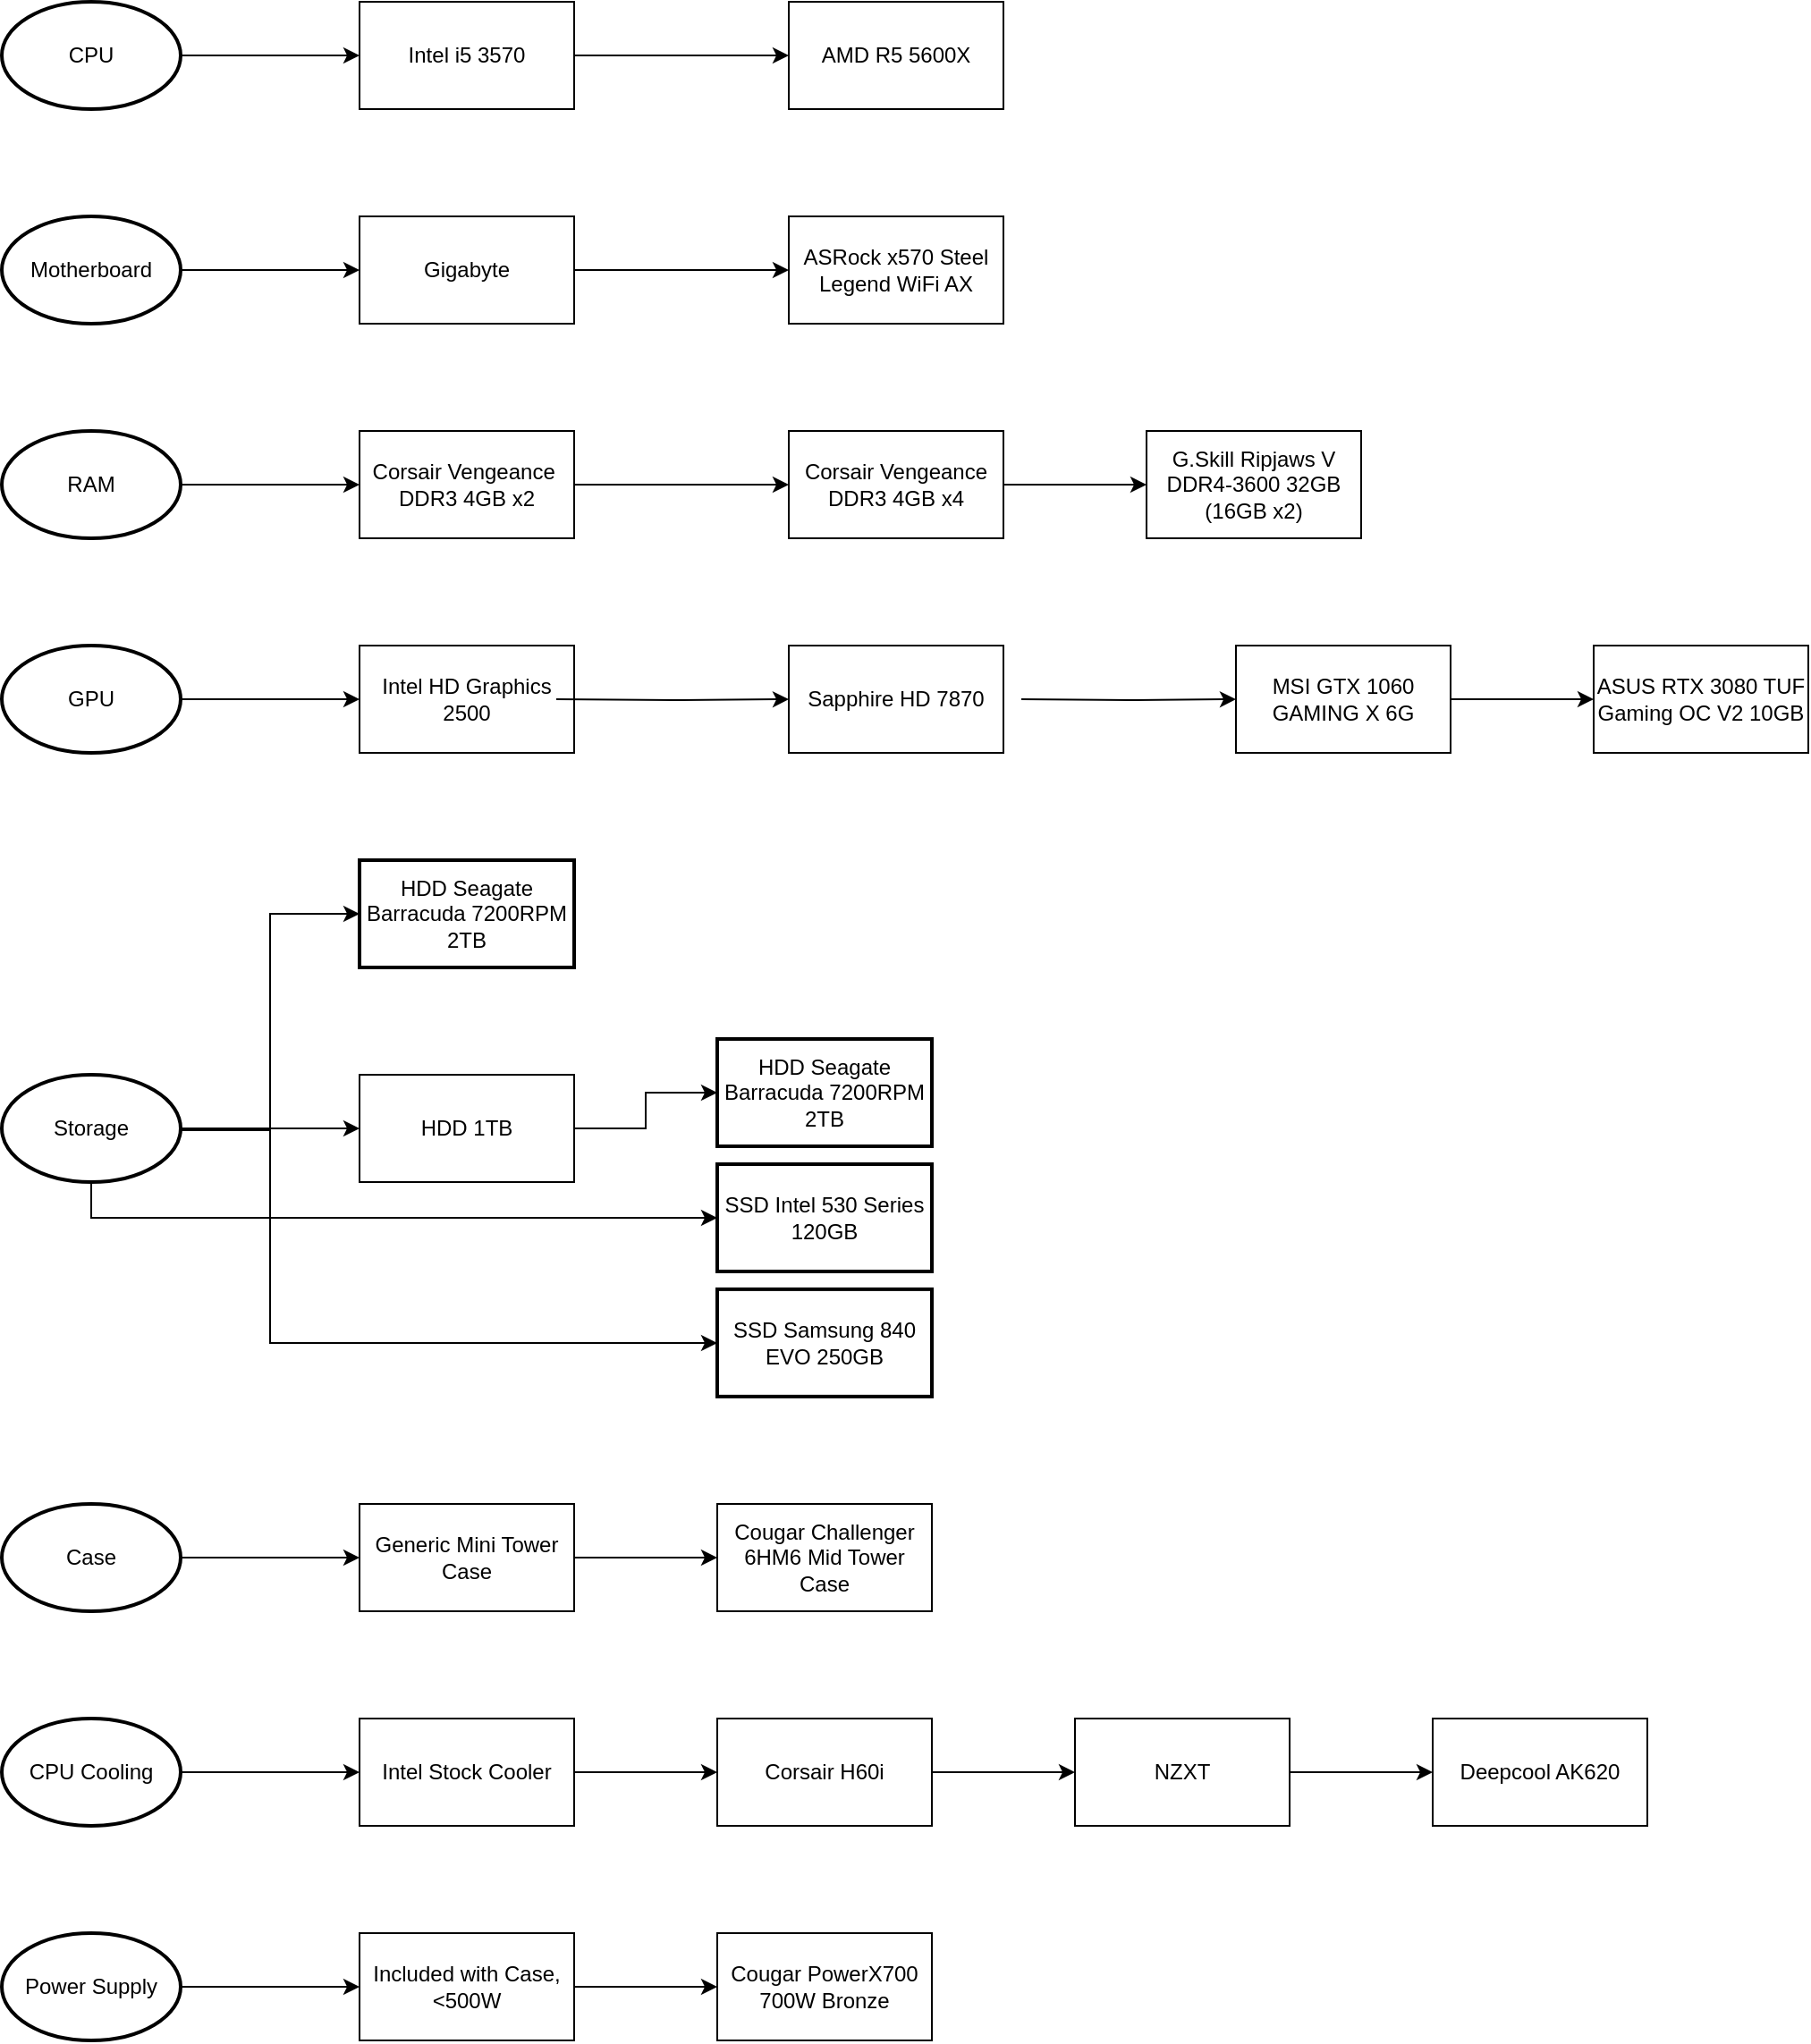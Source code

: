 <mxfile version="21.6.1" type="device">
  <diagram name="Page-1" id="cFIZZ4CqsxknPMJWiG0X">
    <mxGraphModel dx="1981" dy="1119" grid="1" gridSize="10" guides="1" tooltips="1" connect="1" arrows="1" fold="1" page="1" pageScale="1" pageWidth="850" pageHeight="1100" math="0" shadow="0">
      <root>
        <mxCell id="0" />
        <mxCell id="1" parent="0" />
        <mxCell id="CsXaPJ-_1LcKrDsVRI_9-2" value="CPU" style="strokeWidth=2;html=1;shape=mxgraph.flowchart.start_1;whiteSpace=wrap;" vertex="1" parent="1">
          <mxGeometry y="200" width="100" height="60" as="geometry" />
        </mxCell>
        <mxCell id="CsXaPJ-_1LcKrDsVRI_9-33" value="" style="edgeStyle=orthogonalEdgeStyle;rounded=0;orthogonalLoop=1;jettySize=auto;html=1;" edge="1" parent="1" source="CsXaPJ-_1LcKrDsVRI_9-3" target="CsXaPJ-_1LcKrDsVRI_9-32">
          <mxGeometry relative="1" as="geometry" />
        </mxCell>
        <mxCell id="CsXaPJ-_1LcKrDsVRI_9-3" value="Intel i5 3570" style="rounded=0;whiteSpace=wrap;html=1;" vertex="1" parent="1">
          <mxGeometry x="200" y="200" width="120" height="60" as="geometry" />
        </mxCell>
        <mxCell id="CsXaPJ-_1LcKrDsVRI_9-4" value="" style="endArrow=classic;html=1;rounded=0;exitX=1;exitY=0.5;exitDx=0;exitDy=0;exitPerimeter=0;entryX=0;entryY=0.5;entryDx=0;entryDy=0;" edge="1" parent="1" source="CsXaPJ-_1LcKrDsVRI_9-2" target="CsXaPJ-_1LcKrDsVRI_9-3">
          <mxGeometry width="50" height="50" relative="1" as="geometry">
            <mxPoint x="400" y="440" as="sourcePoint" />
            <mxPoint x="450" y="390" as="targetPoint" />
          </mxGeometry>
        </mxCell>
        <mxCell id="CsXaPJ-_1LcKrDsVRI_9-5" value="Motherboard" style="strokeWidth=2;html=1;shape=mxgraph.flowchart.start_1;whiteSpace=wrap;" vertex="1" parent="1">
          <mxGeometry y="320" width="100" height="60" as="geometry" />
        </mxCell>
        <mxCell id="CsXaPJ-_1LcKrDsVRI_9-31" value="" style="edgeStyle=orthogonalEdgeStyle;rounded=0;orthogonalLoop=1;jettySize=auto;html=1;" edge="1" parent="1" source="CsXaPJ-_1LcKrDsVRI_9-6" target="CsXaPJ-_1LcKrDsVRI_9-30">
          <mxGeometry relative="1" as="geometry" />
        </mxCell>
        <mxCell id="CsXaPJ-_1LcKrDsVRI_9-6" value="Gigabyte" style="rounded=0;whiteSpace=wrap;html=1;" vertex="1" parent="1">
          <mxGeometry x="200" y="320" width="120" height="60" as="geometry" />
        </mxCell>
        <mxCell id="CsXaPJ-_1LcKrDsVRI_9-7" value="" style="endArrow=classic;html=1;rounded=0;exitX=1;exitY=0.5;exitDx=0;exitDy=0;exitPerimeter=0;entryX=0;entryY=0.5;entryDx=0;entryDy=0;" edge="1" parent="1" source="CsXaPJ-_1LcKrDsVRI_9-5" target="CsXaPJ-_1LcKrDsVRI_9-6">
          <mxGeometry width="50" height="50" relative="1" as="geometry">
            <mxPoint x="400" y="560" as="sourcePoint" />
            <mxPoint x="450" y="510" as="targetPoint" />
          </mxGeometry>
        </mxCell>
        <mxCell id="CsXaPJ-_1LcKrDsVRI_9-8" value="RAM" style="strokeWidth=2;html=1;shape=mxgraph.flowchart.start_1;whiteSpace=wrap;" vertex="1" parent="1">
          <mxGeometry y="440" width="100" height="60" as="geometry" />
        </mxCell>
        <mxCell id="CsXaPJ-_1LcKrDsVRI_9-36" value="" style="edgeStyle=orthogonalEdgeStyle;rounded=0;orthogonalLoop=1;jettySize=auto;html=1;" edge="1" parent="1" source="CsXaPJ-_1LcKrDsVRI_9-9" target="CsXaPJ-_1LcKrDsVRI_9-35">
          <mxGeometry relative="1" as="geometry" />
        </mxCell>
        <mxCell id="CsXaPJ-_1LcKrDsVRI_9-9" value="Corsair Vengeance&amp;nbsp; DDR3 4GB x2" style="rounded=0;whiteSpace=wrap;html=1;" vertex="1" parent="1">
          <mxGeometry x="200" y="440" width="120" height="60" as="geometry" />
        </mxCell>
        <mxCell id="CsXaPJ-_1LcKrDsVRI_9-10" value="" style="endArrow=classic;html=1;rounded=0;exitX=1;exitY=0.5;exitDx=0;exitDy=0;exitPerimeter=0;entryX=0;entryY=0.5;entryDx=0;entryDy=0;" edge="1" parent="1" source="CsXaPJ-_1LcKrDsVRI_9-8" target="CsXaPJ-_1LcKrDsVRI_9-9">
          <mxGeometry width="50" height="50" relative="1" as="geometry">
            <mxPoint x="400" y="680" as="sourcePoint" />
            <mxPoint x="450" y="630" as="targetPoint" />
          </mxGeometry>
        </mxCell>
        <mxCell id="CsXaPJ-_1LcKrDsVRI_9-14" value="GPU" style="strokeWidth=2;html=1;shape=mxgraph.flowchart.start_1;whiteSpace=wrap;" vertex="1" parent="1">
          <mxGeometry y="560" width="100" height="60" as="geometry" />
        </mxCell>
        <mxCell id="CsXaPJ-_1LcKrDsVRI_9-41" value="" style="edgeStyle=orthogonalEdgeStyle;rounded=0;orthogonalLoop=1;jettySize=auto;html=1;" edge="1" parent="1" target="CsXaPJ-_1LcKrDsVRI_9-40">
          <mxGeometry relative="1" as="geometry">
            <mxPoint x="570" y="590" as="sourcePoint" />
          </mxGeometry>
        </mxCell>
        <mxCell id="CsXaPJ-_1LcKrDsVRI_9-15" value="Intel HD Graphics 2500" style="rounded=0;whiteSpace=wrap;html=1;" vertex="1" parent="1">
          <mxGeometry x="200" y="560" width="120" height="60" as="geometry" />
        </mxCell>
        <mxCell id="CsXaPJ-_1LcKrDsVRI_9-16" value="" style="endArrow=classic;html=1;rounded=0;exitX=1;exitY=0.5;exitDx=0;exitDy=0;exitPerimeter=0;entryX=0;entryY=0.5;entryDx=0;entryDy=0;" edge="1" parent="1" source="CsXaPJ-_1LcKrDsVRI_9-14" target="CsXaPJ-_1LcKrDsVRI_9-15">
          <mxGeometry width="50" height="50" relative="1" as="geometry">
            <mxPoint x="400" y="800" as="sourcePoint" />
            <mxPoint x="450" y="750" as="targetPoint" />
          </mxGeometry>
        </mxCell>
        <mxCell id="CsXaPJ-_1LcKrDsVRI_9-57" value="" style="edgeStyle=orthogonalEdgeStyle;rounded=0;orthogonalLoop=1;jettySize=auto;html=1;" edge="1" parent="1" source="CsXaPJ-_1LcKrDsVRI_9-17" target="CsXaPJ-_1LcKrDsVRI_9-56">
          <mxGeometry relative="1" as="geometry">
            <Array as="points">
              <mxPoint x="150" y="830" />
              <mxPoint x="150" y="710" />
            </Array>
          </mxGeometry>
        </mxCell>
        <mxCell id="CsXaPJ-_1LcKrDsVRI_9-59" value="" style="edgeStyle=orthogonalEdgeStyle;rounded=0;orthogonalLoop=1;jettySize=auto;html=1;" edge="1" parent="1" target="CsXaPJ-_1LcKrDsVRI_9-58">
          <mxGeometry relative="1" as="geometry">
            <mxPoint x="100" y="829.999" as="sourcePoint" />
            <Array as="points">
              <mxPoint x="150" y="831" />
              <mxPoint x="150" y="950" />
            </Array>
          </mxGeometry>
        </mxCell>
        <mxCell id="CsXaPJ-_1LcKrDsVRI_9-61" style="edgeStyle=orthogonalEdgeStyle;rounded=0;orthogonalLoop=1;jettySize=auto;html=1;" edge="1" parent="1" source="CsXaPJ-_1LcKrDsVRI_9-17" target="CsXaPJ-_1LcKrDsVRI_9-62">
          <mxGeometry relative="1" as="geometry">
            <mxPoint x="390" y="880" as="targetPoint" />
            <Array as="points">
              <mxPoint x="50" y="880" />
            </Array>
          </mxGeometry>
        </mxCell>
        <mxCell id="CsXaPJ-_1LcKrDsVRI_9-17" value="Storage" style="strokeWidth=2;html=1;shape=mxgraph.flowchart.start_1;whiteSpace=wrap;" vertex="1" parent="1">
          <mxGeometry y="800" width="100" height="60" as="geometry" />
        </mxCell>
        <mxCell id="CsXaPJ-_1LcKrDsVRI_9-18" value="HDD 1TB" style="rounded=0;whiteSpace=wrap;html=1;" vertex="1" parent="1">
          <mxGeometry x="200" y="800" width="120" height="60" as="geometry" />
        </mxCell>
        <mxCell id="CsXaPJ-_1LcKrDsVRI_9-19" value="" style="endArrow=classic;html=1;rounded=0;exitX=1;exitY=0.5;exitDx=0;exitDy=0;exitPerimeter=0;entryX=0;entryY=0.5;entryDx=0;entryDy=0;" edge="1" parent="1" source="CsXaPJ-_1LcKrDsVRI_9-17" target="CsXaPJ-_1LcKrDsVRI_9-18">
          <mxGeometry width="50" height="50" relative="1" as="geometry">
            <mxPoint x="400" y="1040" as="sourcePoint" />
            <mxPoint x="450" y="990" as="targetPoint" />
          </mxGeometry>
        </mxCell>
        <mxCell id="CsXaPJ-_1LcKrDsVRI_9-20" value="Case" style="strokeWidth=2;html=1;shape=mxgraph.flowchart.start_1;whiteSpace=wrap;" vertex="1" parent="1">
          <mxGeometry y="1040" width="100" height="60" as="geometry" />
        </mxCell>
        <mxCell id="CsXaPJ-_1LcKrDsVRI_9-46" value="" style="edgeStyle=orthogonalEdgeStyle;rounded=0;orthogonalLoop=1;jettySize=auto;html=1;" edge="1" parent="1" source="CsXaPJ-_1LcKrDsVRI_9-21" target="CsXaPJ-_1LcKrDsVRI_9-45">
          <mxGeometry relative="1" as="geometry" />
        </mxCell>
        <mxCell id="CsXaPJ-_1LcKrDsVRI_9-21" value="Generic Mini Tower Case" style="rounded=0;whiteSpace=wrap;html=1;" vertex="1" parent="1">
          <mxGeometry x="200" y="1040" width="120" height="60" as="geometry" />
        </mxCell>
        <mxCell id="CsXaPJ-_1LcKrDsVRI_9-22" value="" style="endArrow=classic;html=1;rounded=0;exitX=1;exitY=0.5;exitDx=0;exitDy=0;exitPerimeter=0;entryX=0;entryY=0.5;entryDx=0;entryDy=0;" edge="1" parent="1" source="CsXaPJ-_1LcKrDsVRI_9-20" target="CsXaPJ-_1LcKrDsVRI_9-21">
          <mxGeometry width="50" height="50" relative="1" as="geometry">
            <mxPoint x="400" y="1280" as="sourcePoint" />
            <mxPoint x="450" y="1230" as="targetPoint" />
          </mxGeometry>
        </mxCell>
        <mxCell id="CsXaPJ-_1LcKrDsVRI_9-23" value="CPU Cooling" style="strokeWidth=2;html=1;shape=mxgraph.flowchart.start_1;whiteSpace=wrap;" vertex="1" parent="1">
          <mxGeometry y="1160" width="100" height="60" as="geometry" />
        </mxCell>
        <mxCell id="CsXaPJ-_1LcKrDsVRI_9-48" value="" style="edgeStyle=orthogonalEdgeStyle;rounded=0;orthogonalLoop=1;jettySize=auto;html=1;" edge="1" parent="1" source="CsXaPJ-_1LcKrDsVRI_9-24" target="CsXaPJ-_1LcKrDsVRI_9-47">
          <mxGeometry relative="1" as="geometry" />
        </mxCell>
        <mxCell id="CsXaPJ-_1LcKrDsVRI_9-24" value="Intel Stock Cooler" style="rounded=0;whiteSpace=wrap;html=1;" vertex="1" parent="1">
          <mxGeometry x="200" y="1160" width="120" height="60" as="geometry" />
        </mxCell>
        <mxCell id="CsXaPJ-_1LcKrDsVRI_9-25" value="" style="endArrow=classic;html=1;rounded=0;exitX=1;exitY=0.5;exitDx=0;exitDy=0;exitPerimeter=0;entryX=0;entryY=0.5;entryDx=0;entryDy=0;" edge="1" parent="1" source="CsXaPJ-_1LcKrDsVRI_9-23" target="CsXaPJ-_1LcKrDsVRI_9-24">
          <mxGeometry width="50" height="50" relative="1" as="geometry">
            <mxPoint x="400" y="1400" as="sourcePoint" />
            <mxPoint x="450" y="1350" as="targetPoint" />
          </mxGeometry>
        </mxCell>
        <mxCell id="CsXaPJ-_1LcKrDsVRI_9-26" value="Power Supply" style="strokeWidth=2;html=1;shape=mxgraph.flowchart.start_1;whiteSpace=wrap;" vertex="1" parent="1">
          <mxGeometry y="1280" width="100" height="60" as="geometry" />
        </mxCell>
        <mxCell id="CsXaPJ-_1LcKrDsVRI_9-55" value="" style="edgeStyle=orthogonalEdgeStyle;rounded=0;orthogonalLoop=1;jettySize=auto;html=1;" edge="1" parent="1" source="CsXaPJ-_1LcKrDsVRI_9-27" target="CsXaPJ-_1LcKrDsVRI_9-54">
          <mxGeometry relative="1" as="geometry" />
        </mxCell>
        <mxCell id="CsXaPJ-_1LcKrDsVRI_9-27" value="Included with Case, &amp;lt;500W" style="rounded=0;whiteSpace=wrap;html=1;" vertex="1" parent="1">
          <mxGeometry x="200" y="1280" width="120" height="60" as="geometry" />
        </mxCell>
        <mxCell id="CsXaPJ-_1LcKrDsVRI_9-28" value="" style="endArrow=classic;html=1;rounded=0;exitX=1;exitY=0.5;exitDx=0;exitDy=0;exitPerimeter=0;entryX=0;entryY=0.5;entryDx=0;entryDy=0;" edge="1" parent="1" source="CsXaPJ-_1LcKrDsVRI_9-26" target="CsXaPJ-_1LcKrDsVRI_9-27">
          <mxGeometry width="50" height="50" relative="1" as="geometry">
            <mxPoint x="400" y="1520" as="sourcePoint" />
            <mxPoint x="450" y="1470" as="targetPoint" />
          </mxGeometry>
        </mxCell>
        <mxCell id="CsXaPJ-_1LcKrDsVRI_9-30" value="ASRock x570 Steel Legend WiFi AX" style="rounded=0;whiteSpace=wrap;html=1;" vertex="1" parent="1">
          <mxGeometry x="440" y="320" width="120" height="60" as="geometry" />
        </mxCell>
        <mxCell id="CsXaPJ-_1LcKrDsVRI_9-32" value="AMD R5 5600X" style="rounded=0;whiteSpace=wrap;html=1;" vertex="1" parent="1">
          <mxGeometry x="440" y="200" width="120" height="60" as="geometry" />
        </mxCell>
        <mxCell id="CsXaPJ-_1LcKrDsVRI_9-39" value="" style="edgeStyle=orthogonalEdgeStyle;rounded=0;orthogonalLoop=1;jettySize=auto;html=1;" edge="1" parent="1" source="CsXaPJ-_1LcKrDsVRI_9-35" target="CsXaPJ-_1LcKrDsVRI_9-38">
          <mxGeometry relative="1" as="geometry" />
        </mxCell>
        <mxCell id="CsXaPJ-_1LcKrDsVRI_9-35" value="Corsair Vengeance DDR3 4GB x4" style="rounded=0;whiteSpace=wrap;html=1;" vertex="1" parent="1">
          <mxGeometry x="440" y="440" width="120" height="60" as="geometry" />
        </mxCell>
        <mxCell id="CsXaPJ-_1LcKrDsVRI_9-38" value="G.Skill Ripjaws V DDR4-3600 32GB (16GB x2)" style="rounded=0;whiteSpace=wrap;html=1;" vertex="1" parent="1">
          <mxGeometry x="640" y="440" width="120" height="60" as="geometry" />
        </mxCell>
        <mxCell id="CsXaPJ-_1LcKrDsVRI_9-43" value="" style="edgeStyle=orthogonalEdgeStyle;rounded=0;orthogonalLoop=1;jettySize=auto;html=1;" edge="1" parent="1" source="CsXaPJ-_1LcKrDsVRI_9-40" target="CsXaPJ-_1LcKrDsVRI_9-42">
          <mxGeometry relative="1" as="geometry" />
        </mxCell>
        <mxCell id="CsXaPJ-_1LcKrDsVRI_9-40" value="MSI GTX 1060 GAMING X 6G" style="rounded=0;whiteSpace=wrap;html=1;" vertex="1" parent="1">
          <mxGeometry x="690" y="560" width="120" height="60" as="geometry" />
        </mxCell>
        <mxCell id="CsXaPJ-_1LcKrDsVRI_9-42" value="ASUS RTX 3080 TUF Gaming OC V2 10GB" style="rounded=0;whiteSpace=wrap;html=1;" vertex="1" parent="1">
          <mxGeometry x="890" y="560" width="120" height="60" as="geometry" />
        </mxCell>
        <mxCell id="CsXaPJ-_1LcKrDsVRI_9-45" value="Cougar Challenger 6HM6 Mid Tower Case" style="rounded=0;whiteSpace=wrap;html=1;" vertex="1" parent="1">
          <mxGeometry x="400" y="1040" width="120" height="60" as="geometry" />
        </mxCell>
        <mxCell id="CsXaPJ-_1LcKrDsVRI_9-50" value="" style="edgeStyle=orthogonalEdgeStyle;rounded=0;orthogonalLoop=1;jettySize=auto;html=1;" edge="1" parent="1" source="CsXaPJ-_1LcKrDsVRI_9-47" target="CsXaPJ-_1LcKrDsVRI_9-49">
          <mxGeometry relative="1" as="geometry" />
        </mxCell>
        <mxCell id="CsXaPJ-_1LcKrDsVRI_9-47" value="Corsair H60i" style="rounded=0;whiteSpace=wrap;html=1;" vertex="1" parent="1">
          <mxGeometry x="400" y="1160" width="120" height="60" as="geometry" />
        </mxCell>
        <mxCell id="CsXaPJ-_1LcKrDsVRI_9-52" value="" style="edgeStyle=orthogonalEdgeStyle;rounded=0;orthogonalLoop=1;jettySize=auto;html=1;" edge="1" parent="1" source="CsXaPJ-_1LcKrDsVRI_9-49" target="CsXaPJ-_1LcKrDsVRI_9-51">
          <mxGeometry relative="1" as="geometry" />
        </mxCell>
        <mxCell id="CsXaPJ-_1LcKrDsVRI_9-49" value="NZXT" style="rounded=0;whiteSpace=wrap;html=1;" vertex="1" parent="1">
          <mxGeometry x="600" y="1160" width="120" height="60" as="geometry" />
        </mxCell>
        <mxCell id="CsXaPJ-_1LcKrDsVRI_9-51" value="Deepcool AK620" style="rounded=0;whiteSpace=wrap;html=1;" vertex="1" parent="1">
          <mxGeometry x="800" y="1160" width="120" height="60" as="geometry" />
        </mxCell>
        <mxCell id="CsXaPJ-_1LcKrDsVRI_9-54" value="Cougar PowerX700 700W Bronze" style="rounded=0;whiteSpace=wrap;html=1;" vertex="1" parent="1">
          <mxGeometry x="400" y="1280" width="120" height="60" as="geometry" />
        </mxCell>
        <mxCell id="CsXaPJ-_1LcKrDsVRI_9-56" value="HDD Seagate Barracuda 7200RPM 2TB" style="whiteSpace=wrap;html=1;strokeWidth=2;" vertex="1" parent="1">
          <mxGeometry x="200" y="680" width="120" height="60" as="geometry" />
        </mxCell>
        <mxCell id="CsXaPJ-_1LcKrDsVRI_9-58" value="SSD Samsung 840 EVO 250GB" style="whiteSpace=wrap;html=1;strokeWidth=2;" vertex="1" parent="1">
          <mxGeometry x="400" y="919.94" width="120" height="60" as="geometry" />
        </mxCell>
        <mxCell id="CsXaPJ-_1LcKrDsVRI_9-62" value="SSD Intel 530 Series 120GB" style="whiteSpace=wrap;html=1;strokeWidth=2;" vertex="1" parent="1">
          <mxGeometry x="400" y="850" width="120" height="60" as="geometry" />
        </mxCell>
        <mxCell id="CsXaPJ-_1LcKrDsVRI_9-63" value="" style="edgeStyle=orthogonalEdgeStyle;rounded=0;orthogonalLoop=1;jettySize=auto;html=1;exitX=1;exitY=0.5;exitDx=0;exitDy=0;entryX=0;entryY=0.5;entryDx=0;entryDy=0;" edge="1" parent="1" target="CsXaPJ-_1LcKrDsVRI_9-64" source="CsXaPJ-_1LcKrDsVRI_9-18">
          <mxGeometry relative="1" as="geometry">
            <mxPoint x="350" y="840" as="sourcePoint" />
            <Array as="points">
              <mxPoint x="360" y="830" />
              <mxPoint x="360" y="810" />
            </Array>
            <mxPoint x="380" y="780" as="targetPoint" />
          </mxGeometry>
        </mxCell>
        <mxCell id="CsXaPJ-_1LcKrDsVRI_9-64" value="HDD Seagate Barracuda 7200RPM 2TB" style="whiteSpace=wrap;html=1;strokeWidth=2;" vertex="1" parent="1">
          <mxGeometry x="400" y="780" width="120" height="60" as="geometry" />
        </mxCell>
        <mxCell id="CsXaPJ-_1LcKrDsVRI_9-66" value="" style="edgeStyle=orthogonalEdgeStyle;rounded=0;orthogonalLoop=1;jettySize=auto;html=1;exitX=1;exitY=0.5;exitDx=0;exitDy=0;" edge="1" parent="1" target="CsXaPJ-_1LcKrDsVRI_9-67">
          <mxGeometry relative="1" as="geometry">
            <mxPoint x="310" y="590" as="sourcePoint" />
          </mxGeometry>
        </mxCell>
        <mxCell id="CsXaPJ-_1LcKrDsVRI_9-67" value="Sapphire HD 7870" style="rounded=0;whiteSpace=wrap;html=1;" vertex="1" parent="1">
          <mxGeometry x="440" y="560" width="120" height="60" as="geometry" />
        </mxCell>
      </root>
    </mxGraphModel>
  </diagram>
</mxfile>
